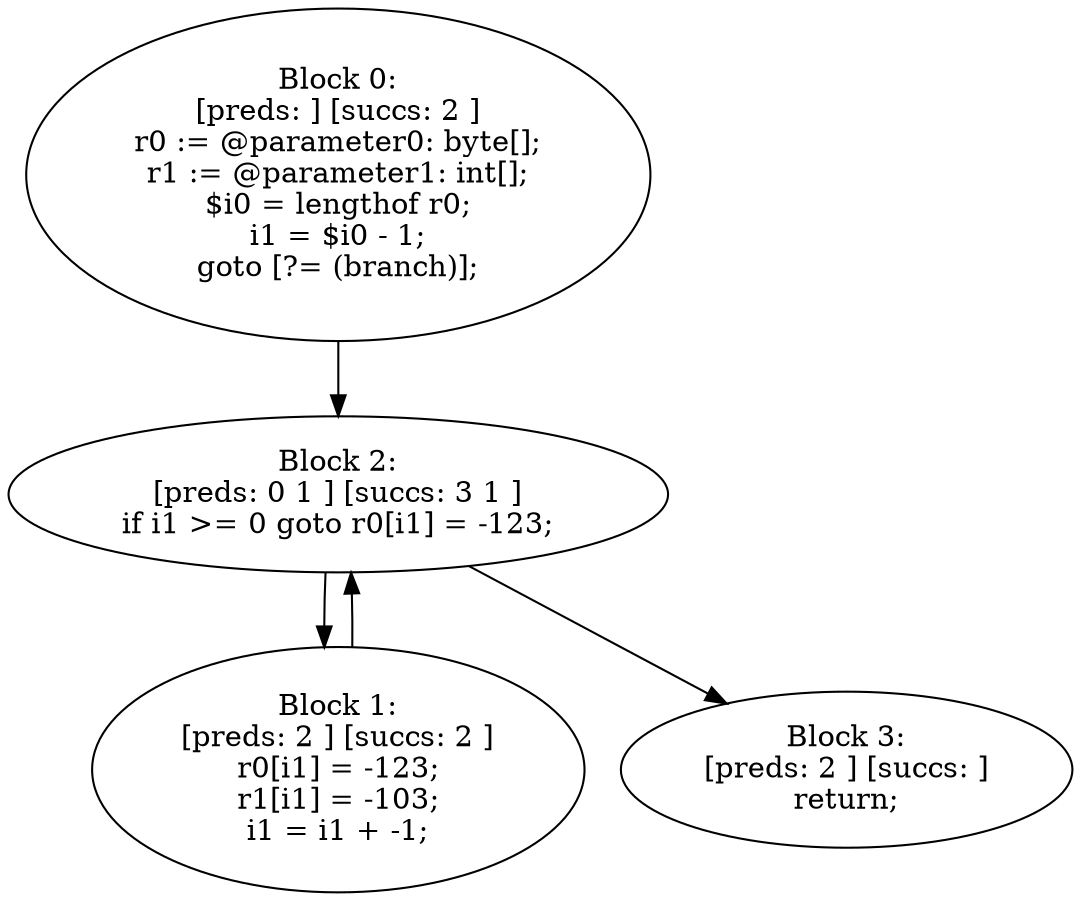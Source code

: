 digraph "unitGraph" {
    "Block 0:
[preds: ] [succs: 2 ]
r0 := @parameter0: byte[];
r1 := @parameter1: int[];
$i0 = lengthof r0;
i1 = $i0 - 1;
goto [?= (branch)];
"
    "Block 1:
[preds: 2 ] [succs: 2 ]
r0[i1] = -123;
r1[i1] = -103;
i1 = i1 + -1;
"
    "Block 2:
[preds: 0 1 ] [succs: 3 1 ]
if i1 >= 0 goto r0[i1] = -123;
"
    "Block 3:
[preds: 2 ] [succs: ]
return;
"
    "Block 0:
[preds: ] [succs: 2 ]
r0 := @parameter0: byte[];
r1 := @parameter1: int[];
$i0 = lengthof r0;
i1 = $i0 - 1;
goto [?= (branch)];
"->"Block 2:
[preds: 0 1 ] [succs: 3 1 ]
if i1 >= 0 goto r0[i1] = -123;
";
    "Block 1:
[preds: 2 ] [succs: 2 ]
r0[i1] = -123;
r1[i1] = -103;
i1 = i1 + -1;
"->"Block 2:
[preds: 0 1 ] [succs: 3 1 ]
if i1 >= 0 goto r0[i1] = -123;
";
    "Block 2:
[preds: 0 1 ] [succs: 3 1 ]
if i1 >= 0 goto r0[i1] = -123;
"->"Block 3:
[preds: 2 ] [succs: ]
return;
";
    "Block 2:
[preds: 0 1 ] [succs: 3 1 ]
if i1 >= 0 goto r0[i1] = -123;
"->"Block 1:
[preds: 2 ] [succs: 2 ]
r0[i1] = -123;
r1[i1] = -103;
i1 = i1 + -1;
";
}
